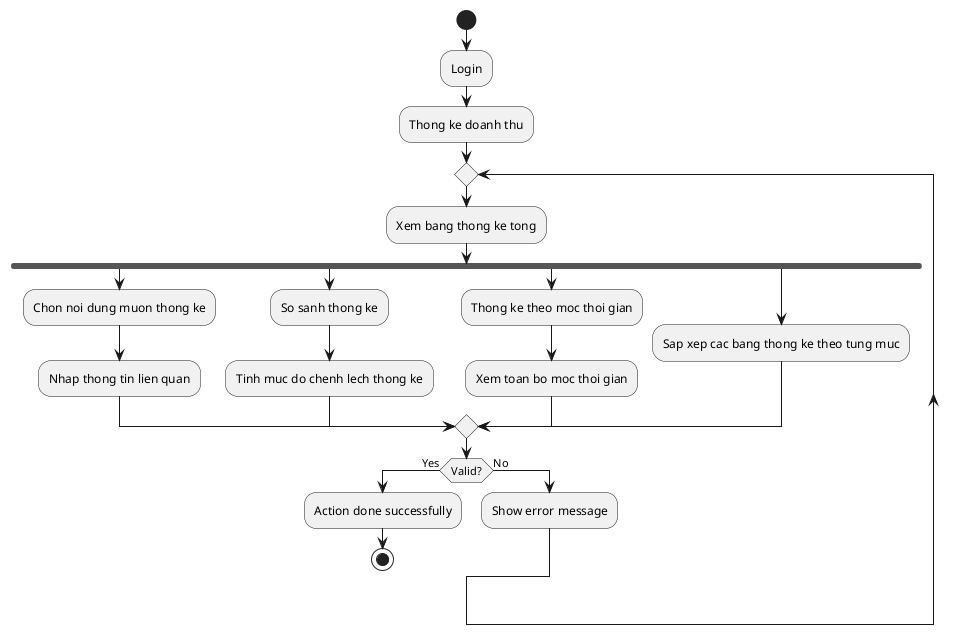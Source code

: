 @startuml Thong ke doanh thu

start
:Login;
:Thong ke doanh thu;
repeat
:Xem bang thong ke tong;
fork
:Chon noi dung muon thong ke;
:Nhap thong tin lien quan;

fork again
:So sanh thong ke;
:Tinh muc do chenh lech thong ke;

fork again
:Thong ke theo moc thoi gian;
:Xem toan bo moc thoi gian;

fork again
:Sap xep cac bang thong ke theo tung muc;
end merge
if (Valid?) then (Yes)
:Action done successfully;
stop
else (No)
:Show error message;
